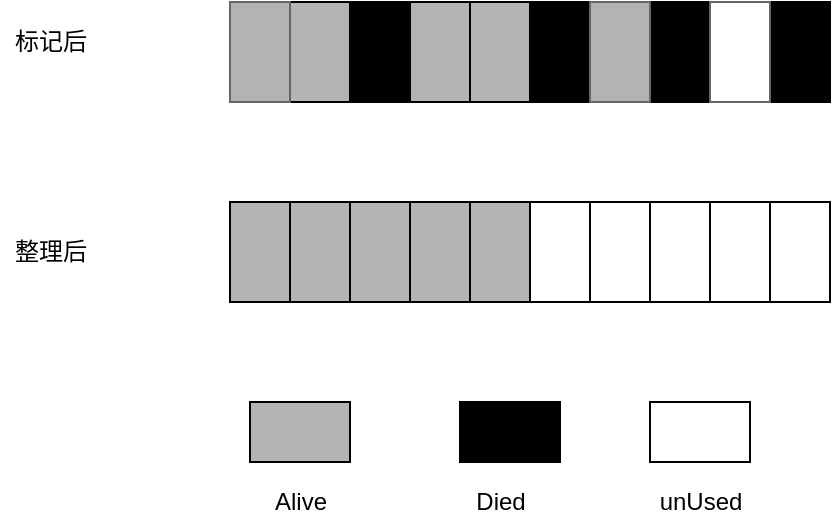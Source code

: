 <mxfile version="14.6.13" type="device"><diagram id="NQfpAi9V3zDoX51hCVKo" name="第 1 页"><mxGraphModel dx="749" dy="666" grid="1" gridSize="10" guides="1" tooltips="1" connect="1" arrows="1" fold="1" page="1" pageScale="1" pageWidth="827" pageHeight="1169" math="0" shadow="0"><root><mxCell id="0"/><mxCell id="1" parent="0"/><mxCell id="bT7gY6K4wTIpzvd9ZR5F-1" value="" style="rounded=0;whiteSpace=wrap;html=1;fillColor=#B3B3B3;" vertex="1" parent="1"><mxGeometry x="250" y="410" width="30" height="50" as="geometry"/></mxCell><mxCell id="bT7gY6K4wTIpzvd9ZR5F-2" value="" style="rounded=0;whiteSpace=wrap;html=1;fillColor=#000000;" vertex="1" parent="1"><mxGeometry x="280" y="410" width="30" height="50" as="geometry"/></mxCell><mxCell id="bT7gY6K4wTIpzvd9ZR5F-3" value="" style="rounded=0;whiteSpace=wrap;html=1;fillColor=#000000;" vertex="1" parent="1"><mxGeometry x="370" y="410" width="30" height="50" as="geometry"/></mxCell><mxCell id="bT7gY6K4wTIpzvd9ZR5F-4" value="" style="rounded=0;whiteSpace=wrap;html=1;fillColor=#000000;" vertex="1" parent="1"><mxGeometry x="430" y="410" width="30" height="50" as="geometry"/></mxCell><mxCell id="bT7gY6K4wTIpzvd9ZR5F-5" value="" style="rounded=0;whiteSpace=wrap;html=1;fillColor=#000000;" vertex="1" parent="1"><mxGeometry x="490" y="410" width="30" height="50" as="geometry"/></mxCell><mxCell id="bT7gY6K4wTIpzvd9ZR5F-6" value="" style="rounded=0;whiteSpace=wrap;html=1;fillColor=#B3B3B3;" vertex="1" parent="1"><mxGeometry x="220" y="510" width="30" height="50" as="geometry"/></mxCell><mxCell id="bT7gY6K4wTIpzvd9ZR5F-7" value="" style="rounded=0;whiteSpace=wrap;html=1;fillColor=#B3B3B3;" vertex="1" parent="1"><mxGeometry x="250" y="510" width="30" height="50" as="geometry"/></mxCell><mxCell id="bT7gY6K4wTIpzvd9ZR5F-8" value="" style="rounded=0;whiteSpace=wrap;html=1;" vertex="1" parent="1"><mxGeometry x="400" y="510" width="30" height="50" as="geometry"/></mxCell><mxCell id="bT7gY6K4wTIpzvd9ZR5F-9" value="" style="rounded=0;whiteSpace=wrap;html=1;fillColor=#B3B3B3;" vertex="1" parent="1"><mxGeometry x="310" y="510" width="30" height="50" as="geometry"/></mxCell><mxCell id="bT7gY6K4wTIpzvd9ZR5F-10" value="" style="rounded=0;whiteSpace=wrap;html=1;fillColor=#B3B3B3;" vertex="1" parent="1"><mxGeometry x="340" y="510" width="30" height="50" as="geometry"/></mxCell><mxCell id="bT7gY6K4wTIpzvd9ZR5F-11" value="" style="rounded=0;whiteSpace=wrap;html=1;" vertex="1" parent="1"><mxGeometry x="370" y="510" width="30" height="50" as="geometry"/></mxCell><mxCell id="bT7gY6K4wTIpzvd9ZR5F-12" value="" style="rounded=0;whiteSpace=wrap;html=1;fillColor=#B3B3B3;" vertex="1" parent="1"><mxGeometry x="280" y="510" width="30" height="50" as="geometry"/></mxCell><mxCell id="bT7gY6K4wTIpzvd9ZR5F-13" value="" style="rounded=0;whiteSpace=wrap;html=1;" vertex="1" parent="1"><mxGeometry x="430" y="510" width="30" height="50" as="geometry"/></mxCell><mxCell id="bT7gY6K4wTIpzvd9ZR5F-14" value="" style="rounded=0;whiteSpace=wrap;html=1;" vertex="1" parent="1"><mxGeometry x="460" y="510" width="30" height="50" as="geometry"/></mxCell><mxCell id="bT7gY6K4wTIpzvd9ZR5F-15" value="" style="rounded=0;whiteSpace=wrap;html=1;" vertex="1" parent="1"><mxGeometry x="490" y="510" width="30" height="50" as="geometry"/></mxCell><mxCell id="bT7gY6K4wTIpzvd9ZR5F-16" value="" style="rounded=0;whiteSpace=wrap;html=1;strokeColor=#666666;fontColor=#333333;fillColor=#B3B3B3;" vertex="1" parent="1"><mxGeometry x="400" y="410" width="30" height="50" as="geometry"/></mxCell><mxCell id="bT7gY6K4wTIpzvd9ZR5F-17" value="" style="rounded=0;whiteSpace=wrap;html=1;strokeColor=#666666;fontColor=#333333;fillColor=#FFFFFF;" vertex="1" parent="1"><mxGeometry x="460" y="410" width="30" height="50" as="geometry"/></mxCell><mxCell id="bT7gY6K4wTIpzvd9ZR5F-18" value="" style="rounded=0;whiteSpace=wrap;html=1;strokeColor=#666666;fontColor=#333333;fillColor=#B3B3B3;" vertex="1" parent="1"><mxGeometry x="220" y="410" width="30" height="50" as="geometry"/></mxCell><mxCell id="bT7gY6K4wTIpzvd9ZR5F-19" value="" style="rounded=0;whiteSpace=wrap;html=1;fillColor=#B3B3B3;" vertex="1" parent="1"><mxGeometry x="310" y="410" width="30" height="50" as="geometry"/></mxCell><mxCell id="bT7gY6K4wTIpzvd9ZR5F-20" value="" style="rounded=0;whiteSpace=wrap;html=1;fillColor=#B3B3B3;" vertex="1" parent="1"><mxGeometry x="340" y="410" width="30" height="50" as="geometry"/></mxCell><mxCell id="bT7gY6K4wTIpzvd9ZR5F-21" value="" style="rounded=0;whiteSpace=wrap;html=1;fillColor=#B3B3B3;rotation=90;" vertex="1" parent="1"><mxGeometry x="240" y="600" width="30" height="50" as="geometry"/></mxCell><mxCell id="bT7gY6K4wTIpzvd9ZR5F-22" value="Alive" style="text;html=1;align=center;verticalAlign=middle;resizable=0;points=[];autosize=1;strokeColor=none;" vertex="1" parent="1"><mxGeometry x="235" y="650" width="40" height="20" as="geometry"/></mxCell><mxCell id="bT7gY6K4wTIpzvd9ZR5F-23" value="" style="rounded=0;whiteSpace=wrap;html=1;fillColor=#000000;rotation=90;" vertex="1" parent="1"><mxGeometry x="345" y="600" width="30" height="50" as="geometry"/></mxCell><mxCell id="bT7gY6K4wTIpzvd9ZR5F-24" value="Died" style="text;html=1;align=center;verticalAlign=middle;resizable=0;points=[];autosize=1;strokeColor=none;" vertex="1" parent="1"><mxGeometry x="335" y="650" width="40" height="20" as="geometry"/></mxCell><mxCell id="bT7gY6K4wTIpzvd9ZR5F-25" value="" style="rounded=0;whiteSpace=wrap;html=1;rotation=90;" vertex="1" parent="1"><mxGeometry x="440" y="600" width="30" height="50" as="geometry"/></mxCell><mxCell id="bT7gY6K4wTIpzvd9ZR5F-26" value="unUsed" style="text;html=1;align=center;verticalAlign=middle;resizable=0;points=[];autosize=1;strokeColor=none;" vertex="1" parent="1"><mxGeometry x="425" y="650" width="60" height="20" as="geometry"/></mxCell><mxCell id="bT7gY6K4wTIpzvd9ZR5F-27" value="标记后" style="text;html=1;align=center;verticalAlign=middle;resizable=0;points=[];autosize=1;strokeColor=none;" vertex="1" parent="1"><mxGeometry x="105" y="420" width="50" height="20" as="geometry"/></mxCell><mxCell id="bT7gY6K4wTIpzvd9ZR5F-28" value="整理后" style="text;html=1;align=center;verticalAlign=middle;resizable=0;points=[];autosize=1;strokeColor=none;" vertex="1" parent="1"><mxGeometry x="105" y="525" width="50" height="20" as="geometry"/></mxCell></root></mxGraphModel></diagram></mxfile>
